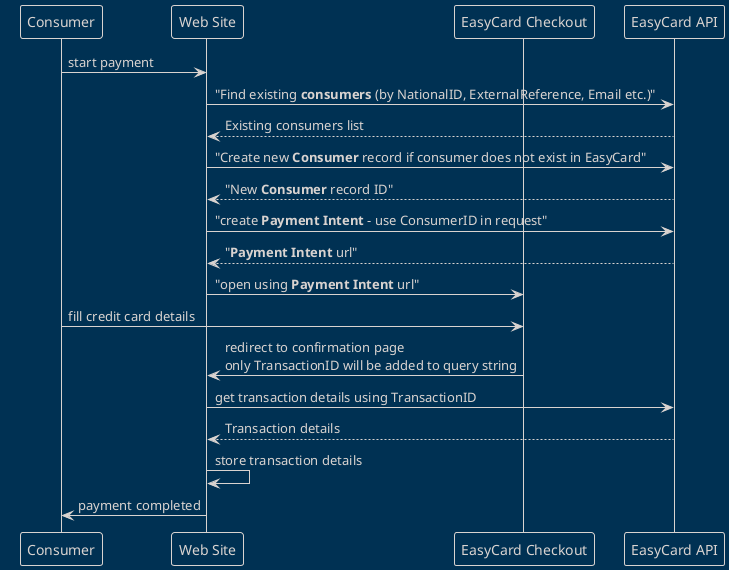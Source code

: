 @startuml
!theme blueprint
participant "Consumer" as consumer
participant "Web Site" as website
participant "EasyCard Checkout" as checkout
participant "EasyCard API" as api

consumer->website: start payment
website->api: "Find existing <b>consumers</b> (by NationalID, ExternalReference, Email etc.)"
api-->website: Existing consumers list
website->api: "Create new <b>Consumer</b> record if consumer does not exist in EasyCard"
api-->website: "New <b>Consumer</b> record ID"
website->api: "create <b>Payment Intent</b> - use ConsumerID in request"
api-->website: "<b>Payment Intent</b> url"
website->checkout : "open using <b>Payment Intent</b> url"
consumer->checkout : fill credit card details
checkout->website: redirect to confirmation page\nonly TransactionID will be added to query string
website->api:get transaction details using TransactionID
api-->website: Transaction details
website->website: store transaction details
website->consumer: payment completed 
@enduml
